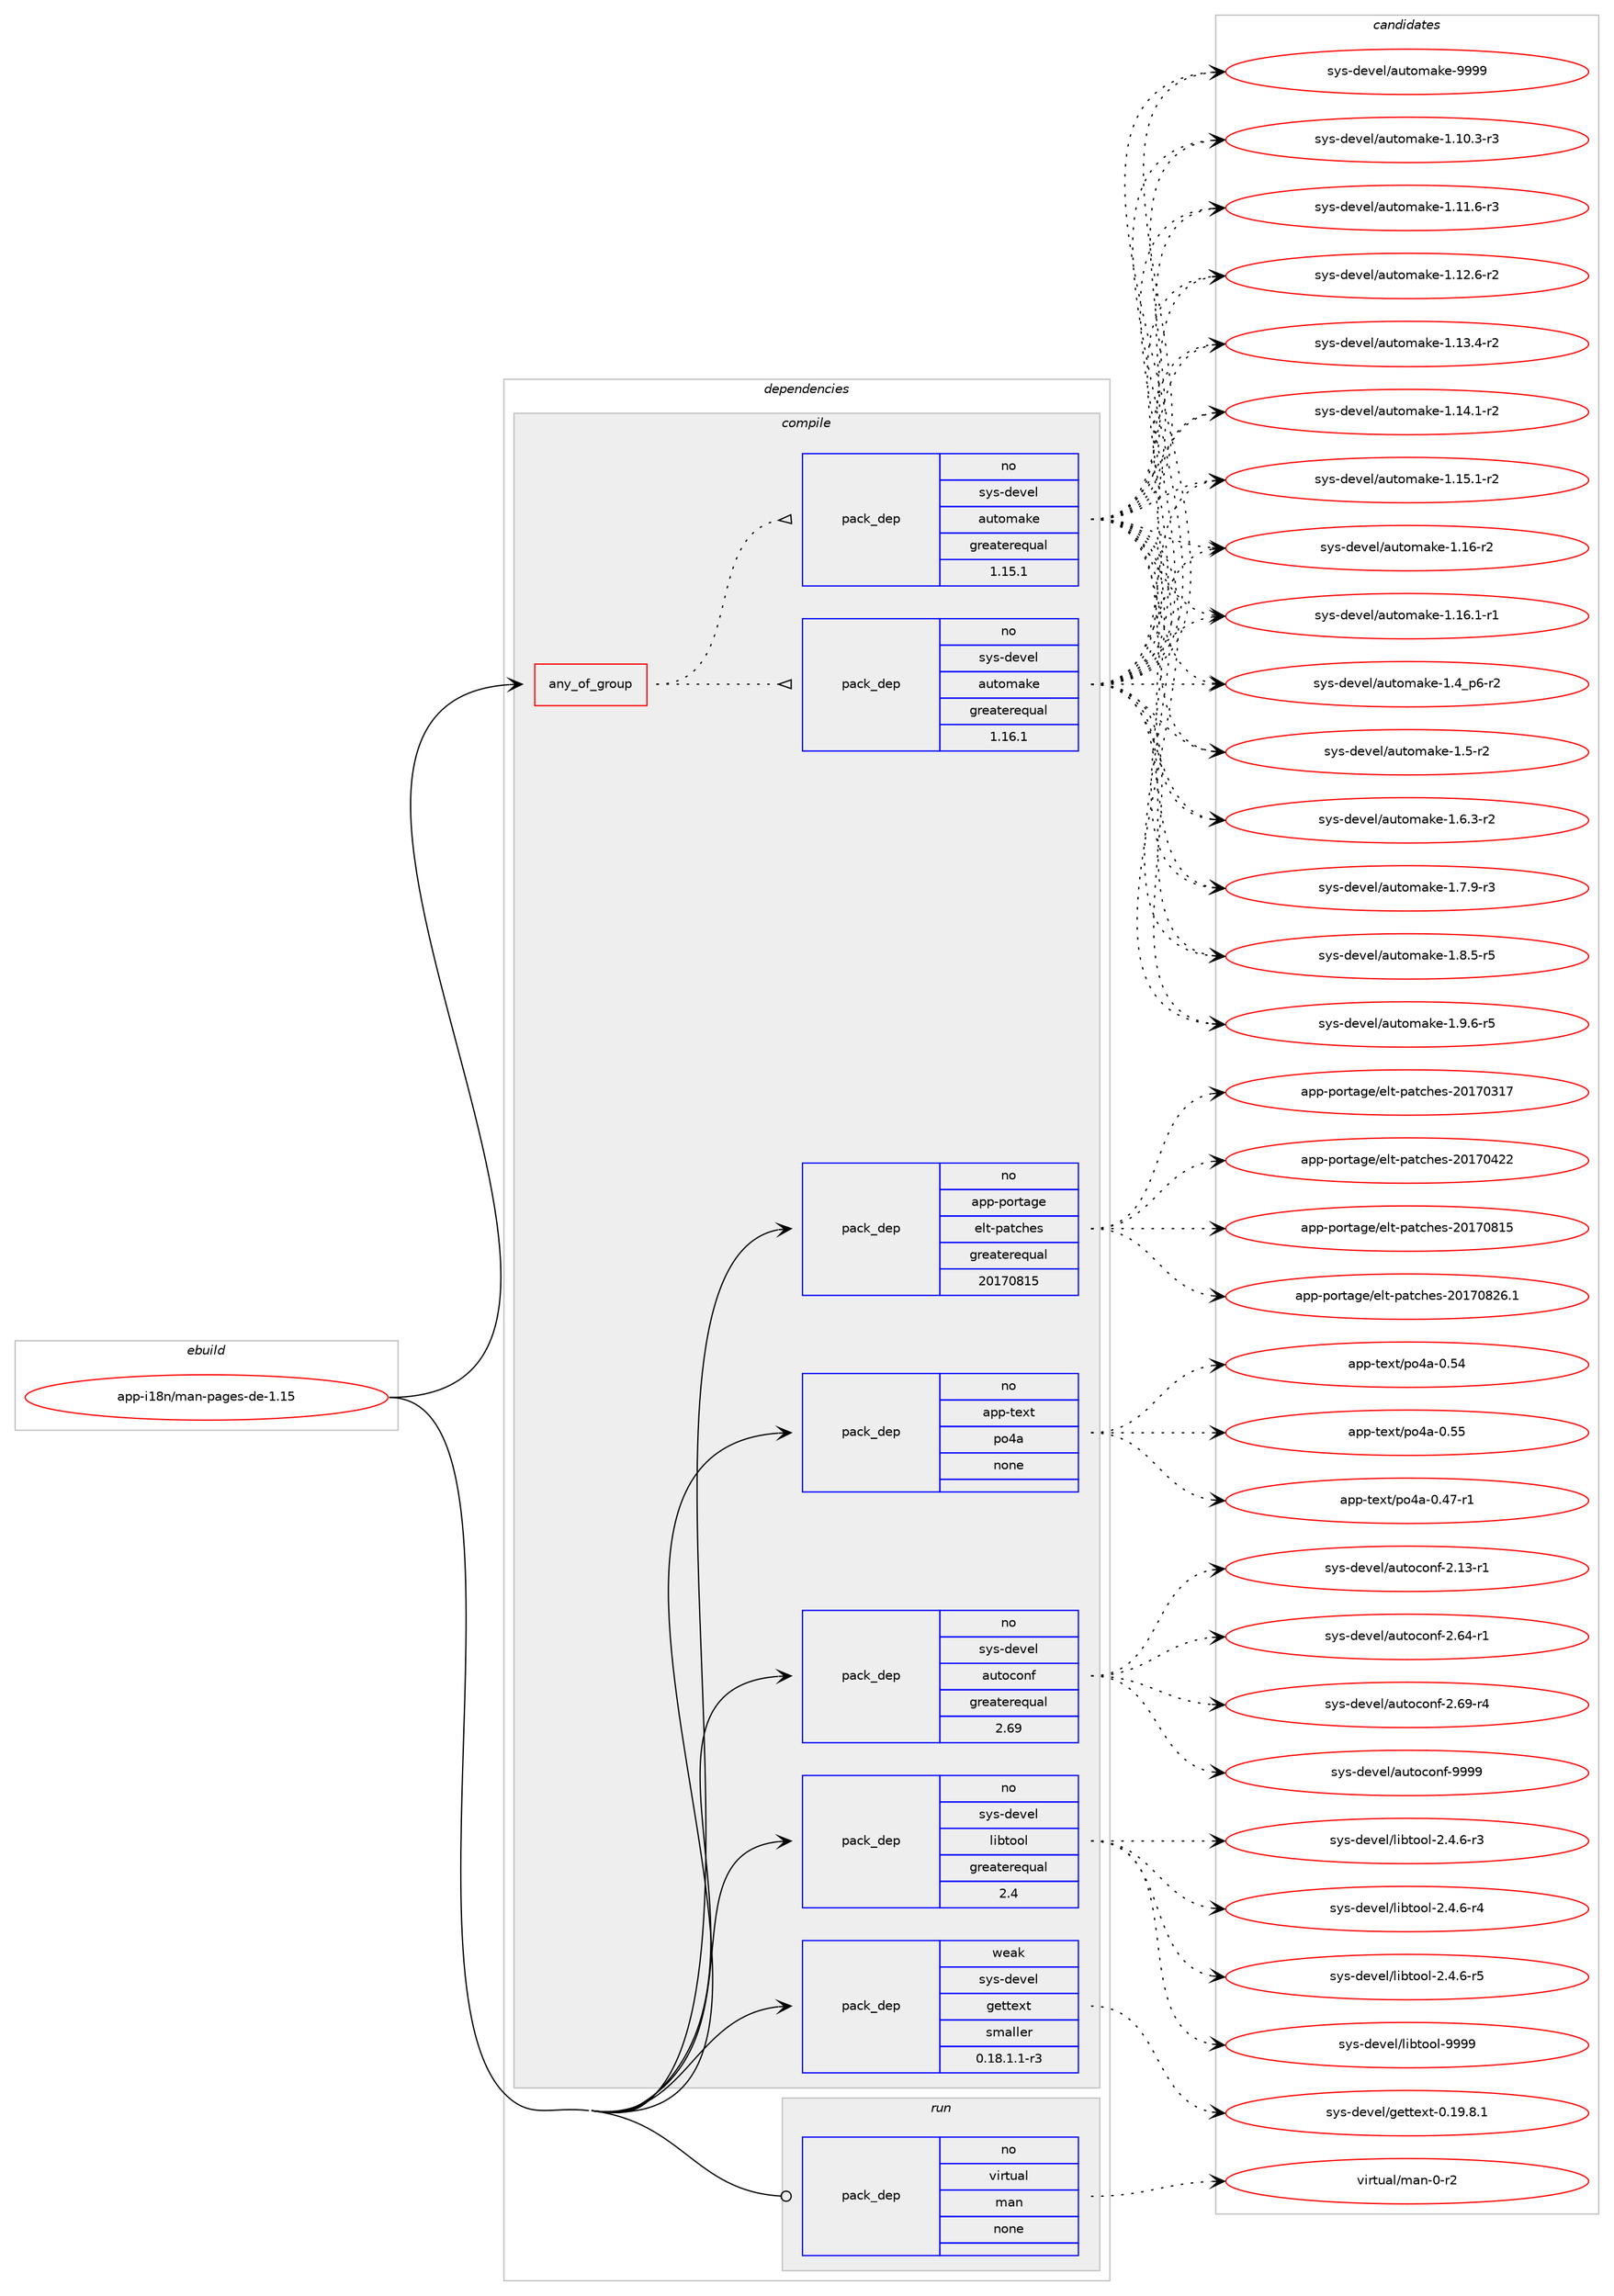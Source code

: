 digraph prolog {

# *************
# Graph options
# *************

newrank=true;
concentrate=true;
compound=true;
graph [rankdir=LR,fontname=Helvetica,fontsize=10,ranksep=1.5];#, ranksep=2.5, nodesep=0.2];
edge  [arrowhead=vee];
node  [fontname=Helvetica,fontsize=10];

# **********
# The ebuild
# **********

subgraph cluster_leftcol {
color=gray;
rank=same;
label=<<i>ebuild</i>>;
id [label="app-i18n/man-pages-de-1.15", color=red, width=4, href="../app-i18n/man-pages-de-1.15.svg"];
}

# ****************
# The dependencies
# ****************

subgraph cluster_midcol {
color=gray;
label=<<i>dependencies</i>>;
subgraph cluster_compile {
fillcolor="#eeeeee";
style=filled;
label=<<i>compile</i>>;
subgraph any19584 {
dependency1295665 [label=<<TABLE BORDER="0" CELLBORDER="1" CELLSPACING="0" CELLPADDING="4"><TR><TD CELLPADDING="10">any_of_group</TD></TR></TABLE>>, shape=none, color=red];subgraph pack922846 {
dependency1295666 [label=<<TABLE BORDER="0" CELLBORDER="1" CELLSPACING="0" CELLPADDING="4" WIDTH="220"><TR><TD ROWSPAN="6" CELLPADDING="30">pack_dep</TD></TR><TR><TD WIDTH="110">no</TD></TR><TR><TD>sys-devel</TD></TR><TR><TD>automake</TD></TR><TR><TD>greaterequal</TD></TR><TR><TD>1.16.1</TD></TR></TABLE>>, shape=none, color=blue];
}
dependency1295665:e -> dependency1295666:w [weight=20,style="dotted",arrowhead="oinv"];
subgraph pack922847 {
dependency1295667 [label=<<TABLE BORDER="0" CELLBORDER="1" CELLSPACING="0" CELLPADDING="4" WIDTH="220"><TR><TD ROWSPAN="6" CELLPADDING="30">pack_dep</TD></TR><TR><TD WIDTH="110">no</TD></TR><TR><TD>sys-devel</TD></TR><TR><TD>automake</TD></TR><TR><TD>greaterequal</TD></TR><TR><TD>1.15.1</TD></TR></TABLE>>, shape=none, color=blue];
}
dependency1295665:e -> dependency1295667:w [weight=20,style="dotted",arrowhead="oinv"];
}
id:e -> dependency1295665:w [weight=20,style="solid",arrowhead="vee"];
subgraph pack922848 {
dependency1295668 [label=<<TABLE BORDER="0" CELLBORDER="1" CELLSPACING="0" CELLPADDING="4" WIDTH="220"><TR><TD ROWSPAN="6" CELLPADDING="30">pack_dep</TD></TR><TR><TD WIDTH="110">no</TD></TR><TR><TD>app-portage</TD></TR><TR><TD>elt-patches</TD></TR><TR><TD>greaterequal</TD></TR><TR><TD>20170815</TD></TR></TABLE>>, shape=none, color=blue];
}
id:e -> dependency1295668:w [weight=20,style="solid",arrowhead="vee"];
subgraph pack922849 {
dependency1295669 [label=<<TABLE BORDER="0" CELLBORDER="1" CELLSPACING="0" CELLPADDING="4" WIDTH="220"><TR><TD ROWSPAN="6" CELLPADDING="30">pack_dep</TD></TR><TR><TD WIDTH="110">no</TD></TR><TR><TD>app-text</TD></TR><TR><TD>po4a</TD></TR><TR><TD>none</TD></TR><TR><TD></TD></TR></TABLE>>, shape=none, color=blue];
}
id:e -> dependency1295669:w [weight=20,style="solid",arrowhead="vee"];
subgraph pack922850 {
dependency1295670 [label=<<TABLE BORDER="0" CELLBORDER="1" CELLSPACING="0" CELLPADDING="4" WIDTH="220"><TR><TD ROWSPAN="6" CELLPADDING="30">pack_dep</TD></TR><TR><TD WIDTH="110">no</TD></TR><TR><TD>sys-devel</TD></TR><TR><TD>autoconf</TD></TR><TR><TD>greaterequal</TD></TR><TR><TD>2.69</TD></TR></TABLE>>, shape=none, color=blue];
}
id:e -> dependency1295670:w [weight=20,style="solid",arrowhead="vee"];
subgraph pack922851 {
dependency1295671 [label=<<TABLE BORDER="0" CELLBORDER="1" CELLSPACING="0" CELLPADDING="4" WIDTH="220"><TR><TD ROWSPAN="6" CELLPADDING="30">pack_dep</TD></TR><TR><TD WIDTH="110">no</TD></TR><TR><TD>sys-devel</TD></TR><TR><TD>libtool</TD></TR><TR><TD>greaterequal</TD></TR><TR><TD>2.4</TD></TR></TABLE>>, shape=none, color=blue];
}
id:e -> dependency1295671:w [weight=20,style="solid",arrowhead="vee"];
subgraph pack922852 {
dependency1295672 [label=<<TABLE BORDER="0" CELLBORDER="1" CELLSPACING="0" CELLPADDING="4" WIDTH="220"><TR><TD ROWSPAN="6" CELLPADDING="30">pack_dep</TD></TR><TR><TD WIDTH="110">weak</TD></TR><TR><TD>sys-devel</TD></TR><TR><TD>gettext</TD></TR><TR><TD>smaller</TD></TR><TR><TD>0.18.1.1-r3</TD></TR></TABLE>>, shape=none, color=blue];
}
id:e -> dependency1295672:w [weight=20,style="solid",arrowhead="vee"];
}
subgraph cluster_compileandrun {
fillcolor="#eeeeee";
style=filled;
label=<<i>compile and run</i>>;
}
subgraph cluster_run {
fillcolor="#eeeeee";
style=filled;
label=<<i>run</i>>;
subgraph pack922853 {
dependency1295673 [label=<<TABLE BORDER="0" CELLBORDER="1" CELLSPACING="0" CELLPADDING="4" WIDTH="220"><TR><TD ROWSPAN="6" CELLPADDING="30">pack_dep</TD></TR><TR><TD WIDTH="110">no</TD></TR><TR><TD>virtual</TD></TR><TR><TD>man</TD></TR><TR><TD>none</TD></TR><TR><TD></TD></TR></TABLE>>, shape=none, color=blue];
}
id:e -> dependency1295673:w [weight=20,style="solid",arrowhead="odot"];
}
}

# **************
# The candidates
# **************

subgraph cluster_choices {
rank=same;
color=gray;
label=<<i>candidates</i>>;

subgraph choice922846 {
color=black;
nodesep=1;
choice11512111545100101118101108479711711611110997107101454946494846514511451 [label="sys-devel/automake-1.10.3-r3", color=red, width=4,href="../sys-devel/automake-1.10.3-r3.svg"];
choice11512111545100101118101108479711711611110997107101454946494946544511451 [label="sys-devel/automake-1.11.6-r3", color=red, width=4,href="../sys-devel/automake-1.11.6-r3.svg"];
choice11512111545100101118101108479711711611110997107101454946495046544511450 [label="sys-devel/automake-1.12.6-r2", color=red, width=4,href="../sys-devel/automake-1.12.6-r2.svg"];
choice11512111545100101118101108479711711611110997107101454946495146524511450 [label="sys-devel/automake-1.13.4-r2", color=red, width=4,href="../sys-devel/automake-1.13.4-r2.svg"];
choice11512111545100101118101108479711711611110997107101454946495246494511450 [label="sys-devel/automake-1.14.1-r2", color=red, width=4,href="../sys-devel/automake-1.14.1-r2.svg"];
choice11512111545100101118101108479711711611110997107101454946495346494511450 [label="sys-devel/automake-1.15.1-r2", color=red, width=4,href="../sys-devel/automake-1.15.1-r2.svg"];
choice1151211154510010111810110847971171161111099710710145494649544511450 [label="sys-devel/automake-1.16-r2", color=red, width=4,href="../sys-devel/automake-1.16-r2.svg"];
choice11512111545100101118101108479711711611110997107101454946495446494511449 [label="sys-devel/automake-1.16.1-r1", color=red, width=4,href="../sys-devel/automake-1.16.1-r1.svg"];
choice115121115451001011181011084797117116111109971071014549465295112544511450 [label="sys-devel/automake-1.4_p6-r2", color=red, width=4,href="../sys-devel/automake-1.4_p6-r2.svg"];
choice11512111545100101118101108479711711611110997107101454946534511450 [label="sys-devel/automake-1.5-r2", color=red, width=4,href="../sys-devel/automake-1.5-r2.svg"];
choice115121115451001011181011084797117116111109971071014549465446514511450 [label="sys-devel/automake-1.6.3-r2", color=red, width=4,href="../sys-devel/automake-1.6.3-r2.svg"];
choice115121115451001011181011084797117116111109971071014549465546574511451 [label="sys-devel/automake-1.7.9-r3", color=red, width=4,href="../sys-devel/automake-1.7.9-r3.svg"];
choice115121115451001011181011084797117116111109971071014549465646534511453 [label="sys-devel/automake-1.8.5-r5", color=red, width=4,href="../sys-devel/automake-1.8.5-r5.svg"];
choice115121115451001011181011084797117116111109971071014549465746544511453 [label="sys-devel/automake-1.9.6-r5", color=red, width=4,href="../sys-devel/automake-1.9.6-r5.svg"];
choice115121115451001011181011084797117116111109971071014557575757 [label="sys-devel/automake-9999", color=red, width=4,href="../sys-devel/automake-9999.svg"];
dependency1295666:e -> choice11512111545100101118101108479711711611110997107101454946494846514511451:w [style=dotted,weight="100"];
dependency1295666:e -> choice11512111545100101118101108479711711611110997107101454946494946544511451:w [style=dotted,weight="100"];
dependency1295666:e -> choice11512111545100101118101108479711711611110997107101454946495046544511450:w [style=dotted,weight="100"];
dependency1295666:e -> choice11512111545100101118101108479711711611110997107101454946495146524511450:w [style=dotted,weight="100"];
dependency1295666:e -> choice11512111545100101118101108479711711611110997107101454946495246494511450:w [style=dotted,weight="100"];
dependency1295666:e -> choice11512111545100101118101108479711711611110997107101454946495346494511450:w [style=dotted,weight="100"];
dependency1295666:e -> choice1151211154510010111810110847971171161111099710710145494649544511450:w [style=dotted,weight="100"];
dependency1295666:e -> choice11512111545100101118101108479711711611110997107101454946495446494511449:w [style=dotted,weight="100"];
dependency1295666:e -> choice115121115451001011181011084797117116111109971071014549465295112544511450:w [style=dotted,weight="100"];
dependency1295666:e -> choice11512111545100101118101108479711711611110997107101454946534511450:w [style=dotted,weight="100"];
dependency1295666:e -> choice115121115451001011181011084797117116111109971071014549465446514511450:w [style=dotted,weight="100"];
dependency1295666:e -> choice115121115451001011181011084797117116111109971071014549465546574511451:w [style=dotted,weight="100"];
dependency1295666:e -> choice115121115451001011181011084797117116111109971071014549465646534511453:w [style=dotted,weight="100"];
dependency1295666:e -> choice115121115451001011181011084797117116111109971071014549465746544511453:w [style=dotted,weight="100"];
dependency1295666:e -> choice115121115451001011181011084797117116111109971071014557575757:w [style=dotted,weight="100"];
}
subgraph choice922847 {
color=black;
nodesep=1;
choice11512111545100101118101108479711711611110997107101454946494846514511451 [label="sys-devel/automake-1.10.3-r3", color=red, width=4,href="../sys-devel/automake-1.10.3-r3.svg"];
choice11512111545100101118101108479711711611110997107101454946494946544511451 [label="sys-devel/automake-1.11.6-r3", color=red, width=4,href="../sys-devel/automake-1.11.6-r3.svg"];
choice11512111545100101118101108479711711611110997107101454946495046544511450 [label="sys-devel/automake-1.12.6-r2", color=red, width=4,href="../sys-devel/automake-1.12.6-r2.svg"];
choice11512111545100101118101108479711711611110997107101454946495146524511450 [label="sys-devel/automake-1.13.4-r2", color=red, width=4,href="../sys-devel/automake-1.13.4-r2.svg"];
choice11512111545100101118101108479711711611110997107101454946495246494511450 [label="sys-devel/automake-1.14.1-r2", color=red, width=4,href="../sys-devel/automake-1.14.1-r2.svg"];
choice11512111545100101118101108479711711611110997107101454946495346494511450 [label="sys-devel/automake-1.15.1-r2", color=red, width=4,href="../sys-devel/automake-1.15.1-r2.svg"];
choice1151211154510010111810110847971171161111099710710145494649544511450 [label="sys-devel/automake-1.16-r2", color=red, width=4,href="../sys-devel/automake-1.16-r2.svg"];
choice11512111545100101118101108479711711611110997107101454946495446494511449 [label="sys-devel/automake-1.16.1-r1", color=red, width=4,href="../sys-devel/automake-1.16.1-r1.svg"];
choice115121115451001011181011084797117116111109971071014549465295112544511450 [label="sys-devel/automake-1.4_p6-r2", color=red, width=4,href="../sys-devel/automake-1.4_p6-r2.svg"];
choice11512111545100101118101108479711711611110997107101454946534511450 [label="sys-devel/automake-1.5-r2", color=red, width=4,href="../sys-devel/automake-1.5-r2.svg"];
choice115121115451001011181011084797117116111109971071014549465446514511450 [label="sys-devel/automake-1.6.3-r2", color=red, width=4,href="../sys-devel/automake-1.6.3-r2.svg"];
choice115121115451001011181011084797117116111109971071014549465546574511451 [label="sys-devel/automake-1.7.9-r3", color=red, width=4,href="../sys-devel/automake-1.7.9-r3.svg"];
choice115121115451001011181011084797117116111109971071014549465646534511453 [label="sys-devel/automake-1.8.5-r5", color=red, width=4,href="../sys-devel/automake-1.8.5-r5.svg"];
choice115121115451001011181011084797117116111109971071014549465746544511453 [label="sys-devel/automake-1.9.6-r5", color=red, width=4,href="../sys-devel/automake-1.9.6-r5.svg"];
choice115121115451001011181011084797117116111109971071014557575757 [label="sys-devel/automake-9999", color=red, width=4,href="../sys-devel/automake-9999.svg"];
dependency1295667:e -> choice11512111545100101118101108479711711611110997107101454946494846514511451:w [style=dotted,weight="100"];
dependency1295667:e -> choice11512111545100101118101108479711711611110997107101454946494946544511451:w [style=dotted,weight="100"];
dependency1295667:e -> choice11512111545100101118101108479711711611110997107101454946495046544511450:w [style=dotted,weight="100"];
dependency1295667:e -> choice11512111545100101118101108479711711611110997107101454946495146524511450:w [style=dotted,weight="100"];
dependency1295667:e -> choice11512111545100101118101108479711711611110997107101454946495246494511450:w [style=dotted,weight="100"];
dependency1295667:e -> choice11512111545100101118101108479711711611110997107101454946495346494511450:w [style=dotted,weight="100"];
dependency1295667:e -> choice1151211154510010111810110847971171161111099710710145494649544511450:w [style=dotted,weight="100"];
dependency1295667:e -> choice11512111545100101118101108479711711611110997107101454946495446494511449:w [style=dotted,weight="100"];
dependency1295667:e -> choice115121115451001011181011084797117116111109971071014549465295112544511450:w [style=dotted,weight="100"];
dependency1295667:e -> choice11512111545100101118101108479711711611110997107101454946534511450:w [style=dotted,weight="100"];
dependency1295667:e -> choice115121115451001011181011084797117116111109971071014549465446514511450:w [style=dotted,weight="100"];
dependency1295667:e -> choice115121115451001011181011084797117116111109971071014549465546574511451:w [style=dotted,weight="100"];
dependency1295667:e -> choice115121115451001011181011084797117116111109971071014549465646534511453:w [style=dotted,weight="100"];
dependency1295667:e -> choice115121115451001011181011084797117116111109971071014549465746544511453:w [style=dotted,weight="100"];
dependency1295667:e -> choice115121115451001011181011084797117116111109971071014557575757:w [style=dotted,weight="100"];
}
subgraph choice922848 {
color=black;
nodesep=1;
choice97112112451121111141169710310147101108116451129711699104101115455048495548514955 [label="app-portage/elt-patches-20170317", color=red, width=4,href="../app-portage/elt-patches-20170317.svg"];
choice97112112451121111141169710310147101108116451129711699104101115455048495548525050 [label="app-portage/elt-patches-20170422", color=red, width=4,href="../app-portage/elt-patches-20170422.svg"];
choice97112112451121111141169710310147101108116451129711699104101115455048495548564953 [label="app-portage/elt-patches-20170815", color=red, width=4,href="../app-portage/elt-patches-20170815.svg"];
choice971121124511211111411697103101471011081164511297116991041011154550484955485650544649 [label="app-portage/elt-patches-20170826.1", color=red, width=4,href="../app-portage/elt-patches-20170826.1.svg"];
dependency1295668:e -> choice97112112451121111141169710310147101108116451129711699104101115455048495548514955:w [style=dotted,weight="100"];
dependency1295668:e -> choice97112112451121111141169710310147101108116451129711699104101115455048495548525050:w [style=dotted,weight="100"];
dependency1295668:e -> choice97112112451121111141169710310147101108116451129711699104101115455048495548564953:w [style=dotted,weight="100"];
dependency1295668:e -> choice971121124511211111411697103101471011081164511297116991041011154550484955485650544649:w [style=dotted,weight="100"];
}
subgraph choice922849 {
color=black;
nodesep=1;
choice971121124511610112011647112111529745484652554511449 [label="app-text/po4a-0.47-r1", color=red, width=4,href="../app-text/po4a-0.47-r1.svg"];
choice97112112451161011201164711211152974548465352 [label="app-text/po4a-0.54", color=red, width=4,href="../app-text/po4a-0.54.svg"];
choice97112112451161011201164711211152974548465353 [label="app-text/po4a-0.55", color=red, width=4,href="../app-text/po4a-0.55.svg"];
dependency1295669:e -> choice971121124511610112011647112111529745484652554511449:w [style=dotted,weight="100"];
dependency1295669:e -> choice97112112451161011201164711211152974548465352:w [style=dotted,weight="100"];
dependency1295669:e -> choice97112112451161011201164711211152974548465353:w [style=dotted,weight="100"];
}
subgraph choice922850 {
color=black;
nodesep=1;
choice1151211154510010111810110847971171161119911111010245504649514511449 [label="sys-devel/autoconf-2.13-r1", color=red, width=4,href="../sys-devel/autoconf-2.13-r1.svg"];
choice1151211154510010111810110847971171161119911111010245504654524511449 [label="sys-devel/autoconf-2.64-r1", color=red, width=4,href="../sys-devel/autoconf-2.64-r1.svg"];
choice1151211154510010111810110847971171161119911111010245504654574511452 [label="sys-devel/autoconf-2.69-r4", color=red, width=4,href="../sys-devel/autoconf-2.69-r4.svg"];
choice115121115451001011181011084797117116111991111101024557575757 [label="sys-devel/autoconf-9999", color=red, width=4,href="../sys-devel/autoconf-9999.svg"];
dependency1295670:e -> choice1151211154510010111810110847971171161119911111010245504649514511449:w [style=dotted,weight="100"];
dependency1295670:e -> choice1151211154510010111810110847971171161119911111010245504654524511449:w [style=dotted,weight="100"];
dependency1295670:e -> choice1151211154510010111810110847971171161119911111010245504654574511452:w [style=dotted,weight="100"];
dependency1295670:e -> choice115121115451001011181011084797117116111991111101024557575757:w [style=dotted,weight="100"];
}
subgraph choice922851 {
color=black;
nodesep=1;
choice1151211154510010111810110847108105981161111111084550465246544511451 [label="sys-devel/libtool-2.4.6-r3", color=red, width=4,href="../sys-devel/libtool-2.4.6-r3.svg"];
choice1151211154510010111810110847108105981161111111084550465246544511452 [label="sys-devel/libtool-2.4.6-r4", color=red, width=4,href="../sys-devel/libtool-2.4.6-r4.svg"];
choice1151211154510010111810110847108105981161111111084550465246544511453 [label="sys-devel/libtool-2.4.6-r5", color=red, width=4,href="../sys-devel/libtool-2.4.6-r5.svg"];
choice1151211154510010111810110847108105981161111111084557575757 [label="sys-devel/libtool-9999", color=red, width=4,href="../sys-devel/libtool-9999.svg"];
dependency1295671:e -> choice1151211154510010111810110847108105981161111111084550465246544511451:w [style=dotted,weight="100"];
dependency1295671:e -> choice1151211154510010111810110847108105981161111111084550465246544511452:w [style=dotted,weight="100"];
dependency1295671:e -> choice1151211154510010111810110847108105981161111111084550465246544511453:w [style=dotted,weight="100"];
dependency1295671:e -> choice1151211154510010111810110847108105981161111111084557575757:w [style=dotted,weight="100"];
}
subgraph choice922852 {
color=black;
nodesep=1;
choice1151211154510010111810110847103101116116101120116454846495746564649 [label="sys-devel/gettext-0.19.8.1", color=red, width=4,href="../sys-devel/gettext-0.19.8.1.svg"];
dependency1295672:e -> choice1151211154510010111810110847103101116116101120116454846495746564649:w [style=dotted,weight="100"];
}
subgraph choice922853 {
color=black;
nodesep=1;
choice11810511411611797108471099711045484511450 [label="virtual/man-0-r2", color=red, width=4,href="../virtual/man-0-r2.svg"];
dependency1295673:e -> choice11810511411611797108471099711045484511450:w [style=dotted,weight="100"];
}
}

}
